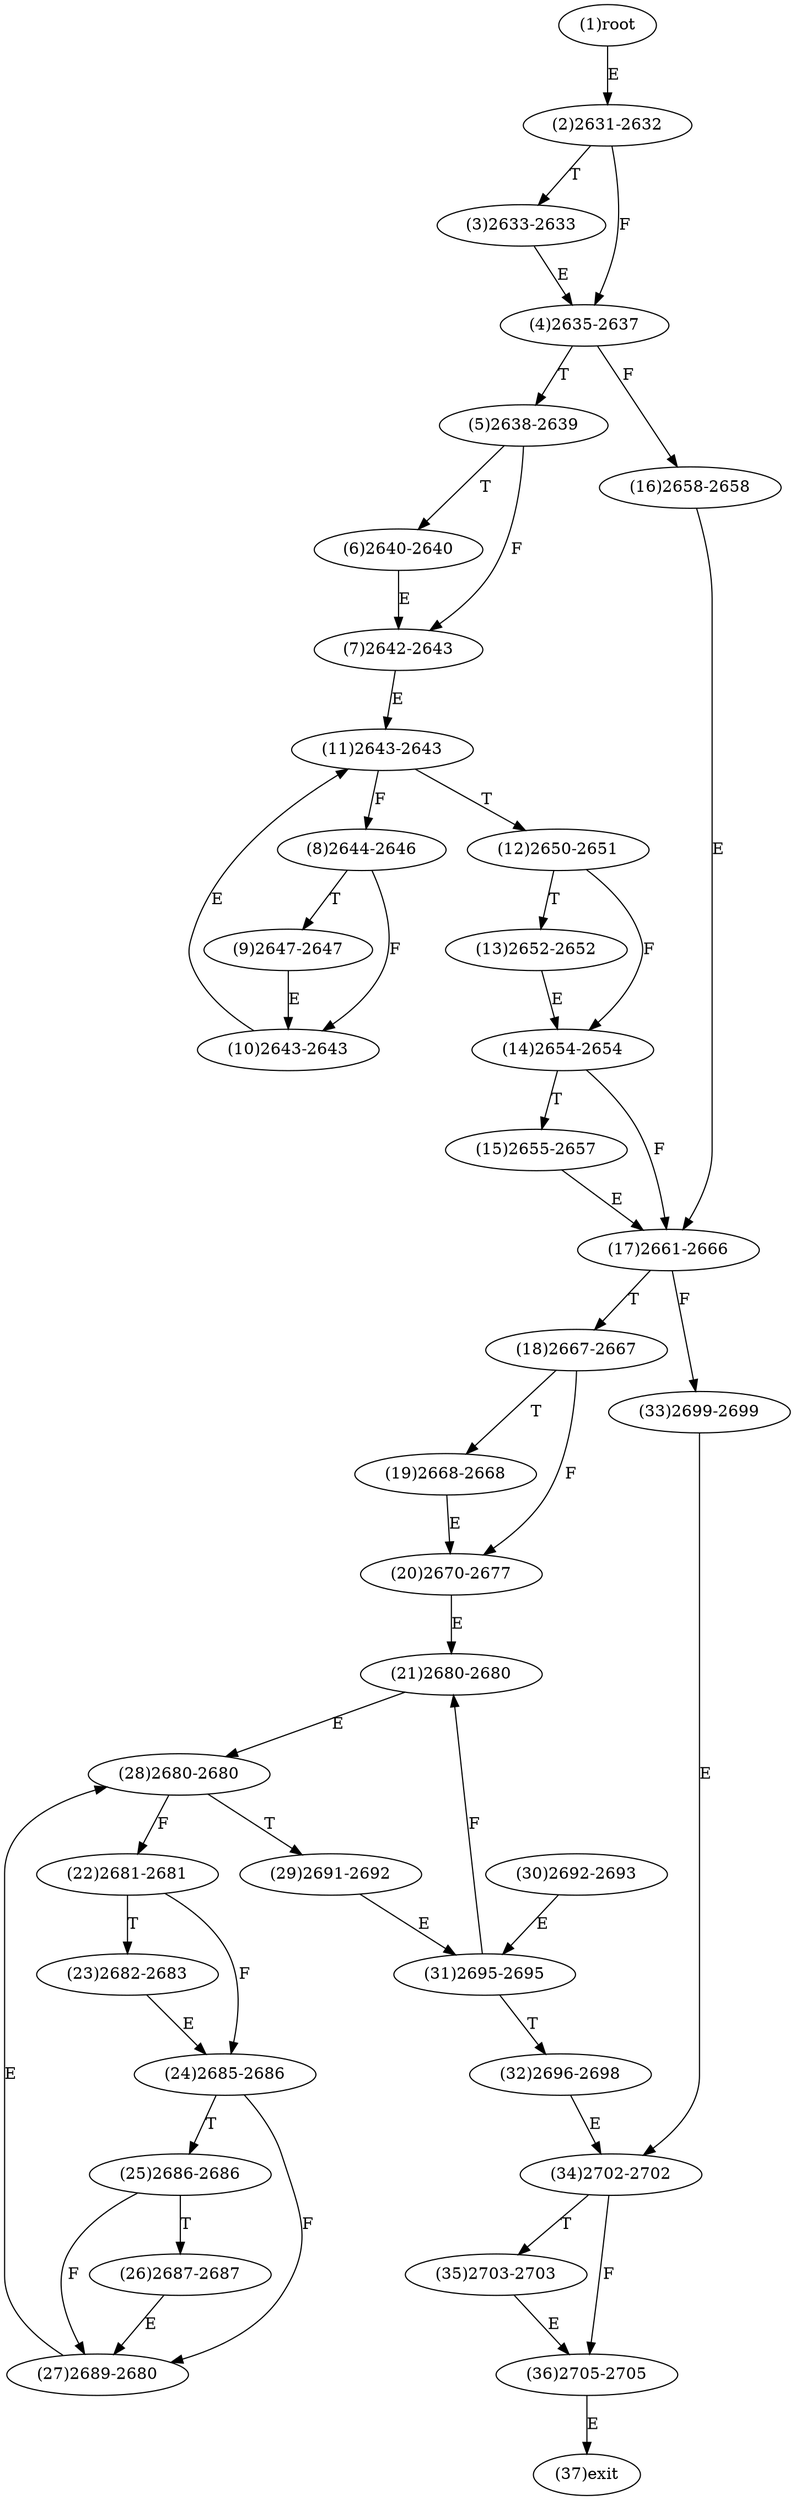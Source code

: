 digraph "" { 
1[ label="(1)root"];
2[ label="(2)2631-2632"];
3[ label="(3)2633-2633"];
4[ label="(4)2635-2637"];
5[ label="(5)2638-2639"];
6[ label="(6)2640-2640"];
7[ label="(7)2642-2643"];
8[ label="(8)2644-2646"];
9[ label="(9)2647-2647"];
10[ label="(10)2643-2643"];
11[ label="(11)2643-2643"];
12[ label="(12)2650-2651"];
13[ label="(13)2652-2652"];
14[ label="(14)2654-2654"];
15[ label="(15)2655-2657"];
17[ label="(17)2661-2666"];
16[ label="(16)2658-2658"];
19[ label="(19)2668-2668"];
18[ label="(18)2667-2667"];
21[ label="(21)2680-2680"];
20[ label="(20)2670-2677"];
23[ label="(23)2682-2683"];
22[ label="(22)2681-2681"];
25[ label="(25)2686-2686"];
24[ label="(24)2685-2686"];
27[ label="(27)2689-2680"];
26[ label="(26)2687-2687"];
29[ label="(29)2691-2692"];
28[ label="(28)2680-2680"];
31[ label="(31)2695-2695"];
30[ label="(30)2692-2693"];
34[ label="(34)2702-2702"];
35[ label="(35)2703-2703"];
32[ label="(32)2696-2698"];
33[ label="(33)2699-2699"];
36[ label="(36)2705-2705"];
37[ label="(37)exit"];
1->2[ label="E"];
2->4[ label="F"];
2->3[ label="T"];
3->4[ label="E"];
4->16[ label="F"];
4->5[ label="T"];
5->7[ label="F"];
5->6[ label="T"];
6->7[ label="E"];
7->11[ label="E"];
8->10[ label="F"];
8->9[ label="T"];
9->10[ label="E"];
10->11[ label="E"];
11->8[ label="F"];
11->12[ label="T"];
12->14[ label="F"];
12->13[ label="T"];
13->14[ label="E"];
14->17[ label="F"];
14->15[ label="T"];
15->17[ label="E"];
16->17[ label="E"];
17->33[ label="F"];
17->18[ label="T"];
18->20[ label="F"];
18->19[ label="T"];
19->20[ label="E"];
20->21[ label="E"];
21->28[ label="E"];
22->24[ label="F"];
22->23[ label="T"];
23->24[ label="E"];
24->27[ label="F"];
24->25[ label="T"];
25->27[ label="F"];
25->26[ label="T"];
26->27[ label="E"];
27->28[ label="E"];
28->22[ label="F"];
28->29[ label="T"];
29->31[ label="E"];
30->31[ label="E"];
31->21[ label="F"];
31->32[ label="T"];
32->34[ label="E"];
33->34[ label="E"];
34->36[ label="F"];
34->35[ label="T"];
35->36[ label="E"];
36->37[ label="E"];
}